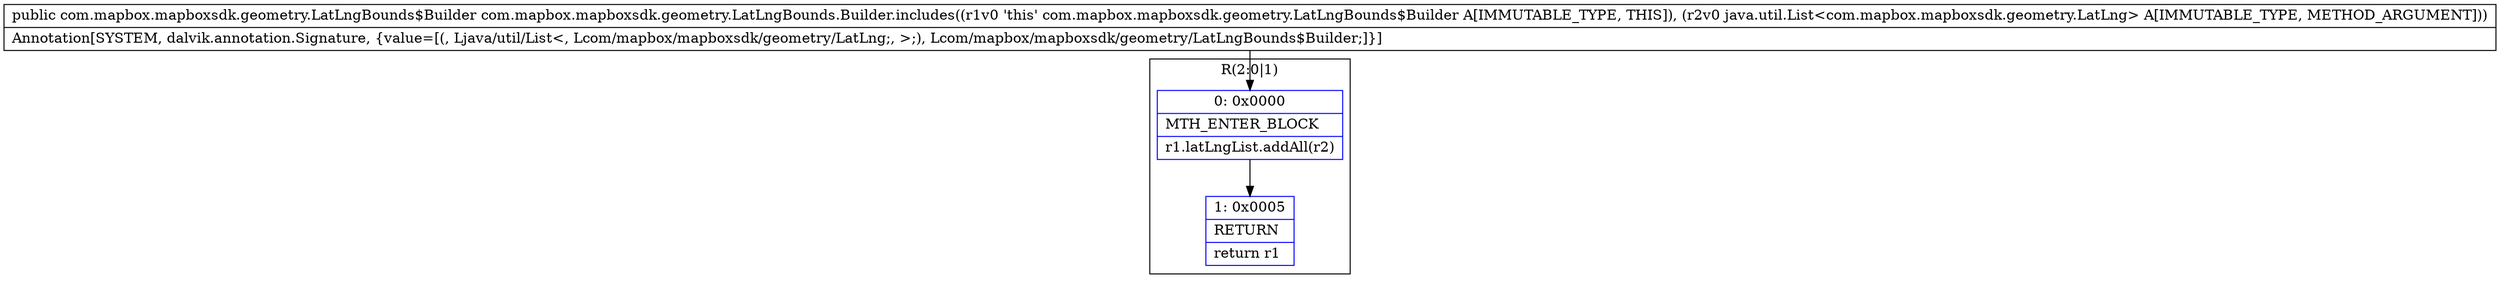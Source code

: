 digraph "CFG forcom.mapbox.mapboxsdk.geometry.LatLngBounds.Builder.includes(Ljava\/util\/List;)Lcom\/mapbox\/mapboxsdk\/geometry\/LatLngBounds$Builder;" {
subgraph cluster_Region_1885946741 {
label = "R(2:0|1)";
node [shape=record,color=blue];
Node_0 [shape=record,label="{0\:\ 0x0000|MTH_ENTER_BLOCK\l|r1.latLngList.addAll(r2)\l}"];
Node_1 [shape=record,label="{1\:\ 0x0005|RETURN\l|return r1\l}"];
}
MethodNode[shape=record,label="{public com.mapbox.mapboxsdk.geometry.LatLngBounds$Builder com.mapbox.mapboxsdk.geometry.LatLngBounds.Builder.includes((r1v0 'this' com.mapbox.mapboxsdk.geometry.LatLngBounds$Builder A[IMMUTABLE_TYPE, THIS]), (r2v0 java.util.List\<com.mapbox.mapboxsdk.geometry.LatLng\> A[IMMUTABLE_TYPE, METHOD_ARGUMENT]))  | Annotation[SYSTEM, dalvik.annotation.Signature, \{value=[(, Ljava\/util\/List\<, Lcom\/mapbox\/mapboxsdk\/geometry\/LatLng;, \>;), Lcom\/mapbox\/mapboxsdk\/geometry\/LatLngBounds$Builder;]\}]\l}"];
MethodNode -> Node_0;
Node_0 -> Node_1;
}

